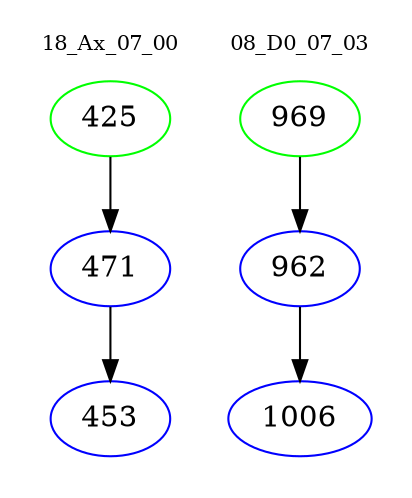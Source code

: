 digraph{
subgraph cluster_0 {
color = white
label = "18_Ax_07_00";
fontsize=10;
T0_425 [label="425", color="green"]
T0_425 -> T0_471 [color="black"]
T0_471 [label="471", color="blue"]
T0_471 -> T0_453 [color="black"]
T0_453 [label="453", color="blue"]
}
subgraph cluster_1 {
color = white
label = "08_D0_07_03";
fontsize=10;
T1_969 [label="969", color="green"]
T1_969 -> T1_962 [color="black"]
T1_962 [label="962", color="blue"]
T1_962 -> T1_1006 [color="black"]
T1_1006 [label="1006", color="blue"]
}
}
